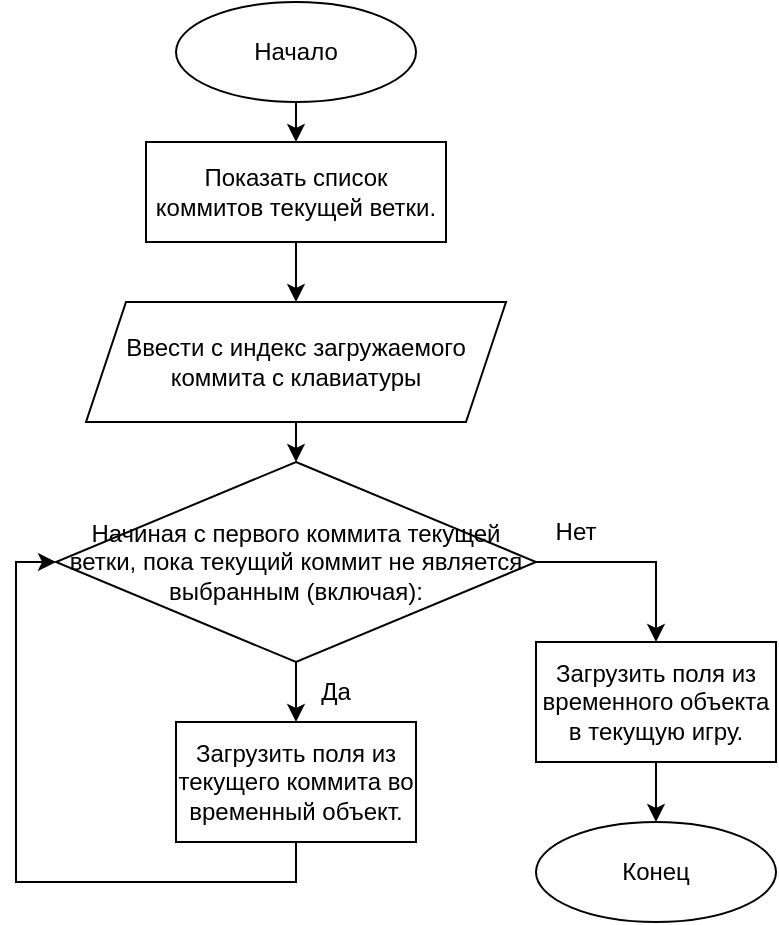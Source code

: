 <mxfile version="15.9.6" type="device"><diagram id="xEM0ZEo2jganl0Gtq5bP" name="Page-1"><mxGraphModel dx="1422" dy="839" grid="1" gridSize="10" guides="1" tooltips="1" connect="1" arrows="1" fold="1" page="1" pageScale="1" pageWidth="827" pageHeight="1169" math="0" shadow="0"><root><mxCell id="0"/><mxCell id="1" parent="0"/><mxCell id="tuOteLkmZmClSv_rRgnK-8" style="edgeStyle=orthogonalEdgeStyle;rounded=0;orthogonalLoop=1;jettySize=auto;html=1;exitX=0.5;exitY=1;exitDx=0;exitDy=0;entryX=0.5;entryY=0;entryDx=0;entryDy=0;" parent="1" source="tuOteLkmZmClSv_rRgnK-1" target="tuOteLkmZmClSv_rRgnK-3" edge="1"><mxGeometry relative="1" as="geometry"/></mxCell><mxCell id="tuOteLkmZmClSv_rRgnK-1" value="Начало" style="ellipse;whiteSpace=wrap;html=1;" parent="1" vertex="1"><mxGeometry x="360" y="80" width="120" height="50" as="geometry"/></mxCell><mxCell id="tuOteLkmZmClSv_rRgnK-2" value="Конец" style="ellipse;whiteSpace=wrap;html=1;" parent="1" vertex="1"><mxGeometry x="540" y="490" width="120" height="50" as="geometry"/></mxCell><mxCell id="tuOteLkmZmClSv_rRgnK-9" style="edgeStyle=orthogonalEdgeStyle;rounded=0;orthogonalLoop=1;jettySize=auto;html=1;exitX=0.5;exitY=1;exitDx=0;exitDy=0;entryX=0.5;entryY=0;entryDx=0;entryDy=0;" parent="1" source="tuOteLkmZmClSv_rRgnK-3" target="tuOteLkmZmClSv_rRgnK-5" edge="1"><mxGeometry relative="1" as="geometry"/></mxCell><mxCell id="tuOteLkmZmClSv_rRgnK-3" value="Показать список коммитов текущей ветки." style="rounded=0;whiteSpace=wrap;html=1;" parent="1" vertex="1"><mxGeometry x="345" y="150" width="150" height="50" as="geometry"/></mxCell><mxCell id="NLz94i78vR7y7-1mEc7Z-8" style="edgeStyle=orthogonalEdgeStyle;rounded=0;orthogonalLoop=1;jettySize=auto;html=1;exitX=0.5;exitY=1;exitDx=0;exitDy=0;entryX=0.5;entryY=0;entryDx=0;entryDy=0;" edge="1" parent="1" source="tuOteLkmZmClSv_rRgnK-5" target="NLz94i78vR7y7-1mEc7Z-1"><mxGeometry relative="1" as="geometry"/></mxCell><mxCell id="tuOteLkmZmClSv_rRgnK-5" value="Ввести с индекс загружаемого коммита с клавиатуры" style="shape=parallelogram;perimeter=parallelogramPerimeter;whiteSpace=wrap;html=1;fixedSize=1;" parent="1" vertex="1"><mxGeometry x="315" y="230" width="210" height="60" as="geometry"/></mxCell><mxCell id="NLz94i78vR7y7-1mEc7Z-4" style="edgeStyle=orthogonalEdgeStyle;rounded=0;orthogonalLoop=1;jettySize=auto;html=1;exitX=0.5;exitY=1;exitDx=0;exitDy=0;entryX=0.5;entryY=0;entryDx=0;entryDy=0;" edge="1" parent="1" source="NLz94i78vR7y7-1mEc7Z-1" target="NLz94i78vR7y7-1mEc7Z-2"><mxGeometry relative="1" as="geometry"/></mxCell><mxCell id="NLz94i78vR7y7-1mEc7Z-6" style="edgeStyle=orthogonalEdgeStyle;rounded=0;orthogonalLoop=1;jettySize=auto;html=1;exitX=1;exitY=0.5;exitDx=0;exitDy=0;entryX=0.5;entryY=0;entryDx=0;entryDy=0;" edge="1" parent="1" source="NLz94i78vR7y7-1mEc7Z-1" target="NLz94i78vR7y7-1mEc7Z-5"><mxGeometry relative="1" as="geometry"/></mxCell><mxCell id="NLz94i78vR7y7-1mEc7Z-1" value="Начиная с первого коммита текущей ветки, пока текущий коммит не является выбранным (включая):" style="rhombus;whiteSpace=wrap;html=1;" vertex="1" parent="1"><mxGeometry x="300" y="310" width="240" height="100" as="geometry"/></mxCell><mxCell id="NLz94i78vR7y7-1mEc7Z-3" style="edgeStyle=orthogonalEdgeStyle;rounded=0;orthogonalLoop=1;jettySize=auto;html=1;exitX=0.5;exitY=1;exitDx=0;exitDy=0;entryX=0;entryY=0.5;entryDx=0;entryDy=0;" edge="1" parent="1" source="NLz94i78vR7y7-1mEc7Z-2" target="NLz94i78vR7y7-1mEc7Z-1"><mxGeometry relative="1" as="geometry"/></mxCell><mxCell id="NLz94i78vR7y7-1mEc7Z-2" value="Загрузить поля из текущего коммита во временный объект." style="rounded=0;whiteSpace=wrap;html=1;" vertex="1" parent="1"><mxGeometry x="360" y="440" width="120" height="60" as="geometry"/></mxCell><mxCell id="NLz94i78vR7y7-1mEc7Z-7" style="edgeStyle=orthogonalEdgeStyle;rounded=0;orthogonalLoop=1;jettySize=auto;html=1;exitX=0.5;exitY=1;exitDx=0;exitDy=0;entryX=0.5;entryY=0;entryDx=0;entryDy=0;" edge="1" parent="1" source="NLz94i78vR7y7-1mEc7Z-5" target="tuOteLkmZmClSv_rRgnK-2"><mxGeometry relative="1" as="geometry"/></mxCell><mxCell id="NLz94i78vR7y7-1mEc7Z-5" value="Загрузить поля из временного объекта в текущую игру." style="rounded=0;whiteSpace=wrap;html=1;" vertex="1" parent="1"><mxGeometry x="540" y="400" width="120" height="60" as="geometry"/></mxCell><mxCell id="NLz94i78vR7y7-1mEc7Z-9" value="Да" style="text;html=1;strokeColor=none;fillColor=none;align=center;verticalAlign=middle;whiteSpace=wrap;rounded=0;" vertex="1" parent="1"><mxGeometry x="410" y="410" width="60" height="30" as="geometry"/></mxCell><mxCell id="NLz94i78vR7y7-1mEc7Z-10" value="Нет&lt;br&gt;" style="text;html=1;strokeColor=none;fillColor=none;align=center;verticalAlign=middle;whiteSpace=wrap;rounded=0;" vertex="1" parent="1"><mxGeometry x="530" y="330" width="60" height="30" as="geometry"/></mxCell></root></mxGraphModel></diagram></mxfile>